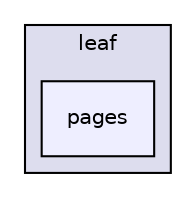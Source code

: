 digraph "leaf/pages" {
  compound=true
  node [ fontsize="10", fontname="Helvetica"];
  edge [ labelfontsize="10", labelfontname="Helvetica"];
  subgraph clusterdir_dbc6478988376181cf4f4d2f7a8591f9 {
    graph [ bgcolor="#ddddee", pencolor="black", label="leaf" fontname="Helvetica", fontsize="10", URL="dir_dbc6478988376181cf4f4d2f7a8591f9.html"]
  dir_2da445e33ca00cda2092fe4aa49560f0 [shape=box, label="pages", style="filled", fillcolor="#eeeeff", pencolor="black", URL="dir_2da445e33ca00cda2092fe4aa49560f0.html"];
  }
}
